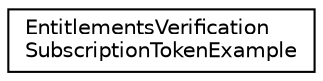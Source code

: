 digraph "Graphical Class Hierarchy"
{
  edge [fontname="Helvetica",fontsize="10",labelfontname="Helvetica",labelfontsize="10"];
  node [fontname="Helvetica",fontsize="10",shape=record];
  rankdir="LR";
  Node1 [label="EntitlementsVerification\lSubscriptionTokenExample",height=0.2,width=0.4,color="black", fillcolor="white", style="filled",URL="$class_entitlements_verification_subscription_token_example.html"];
}
